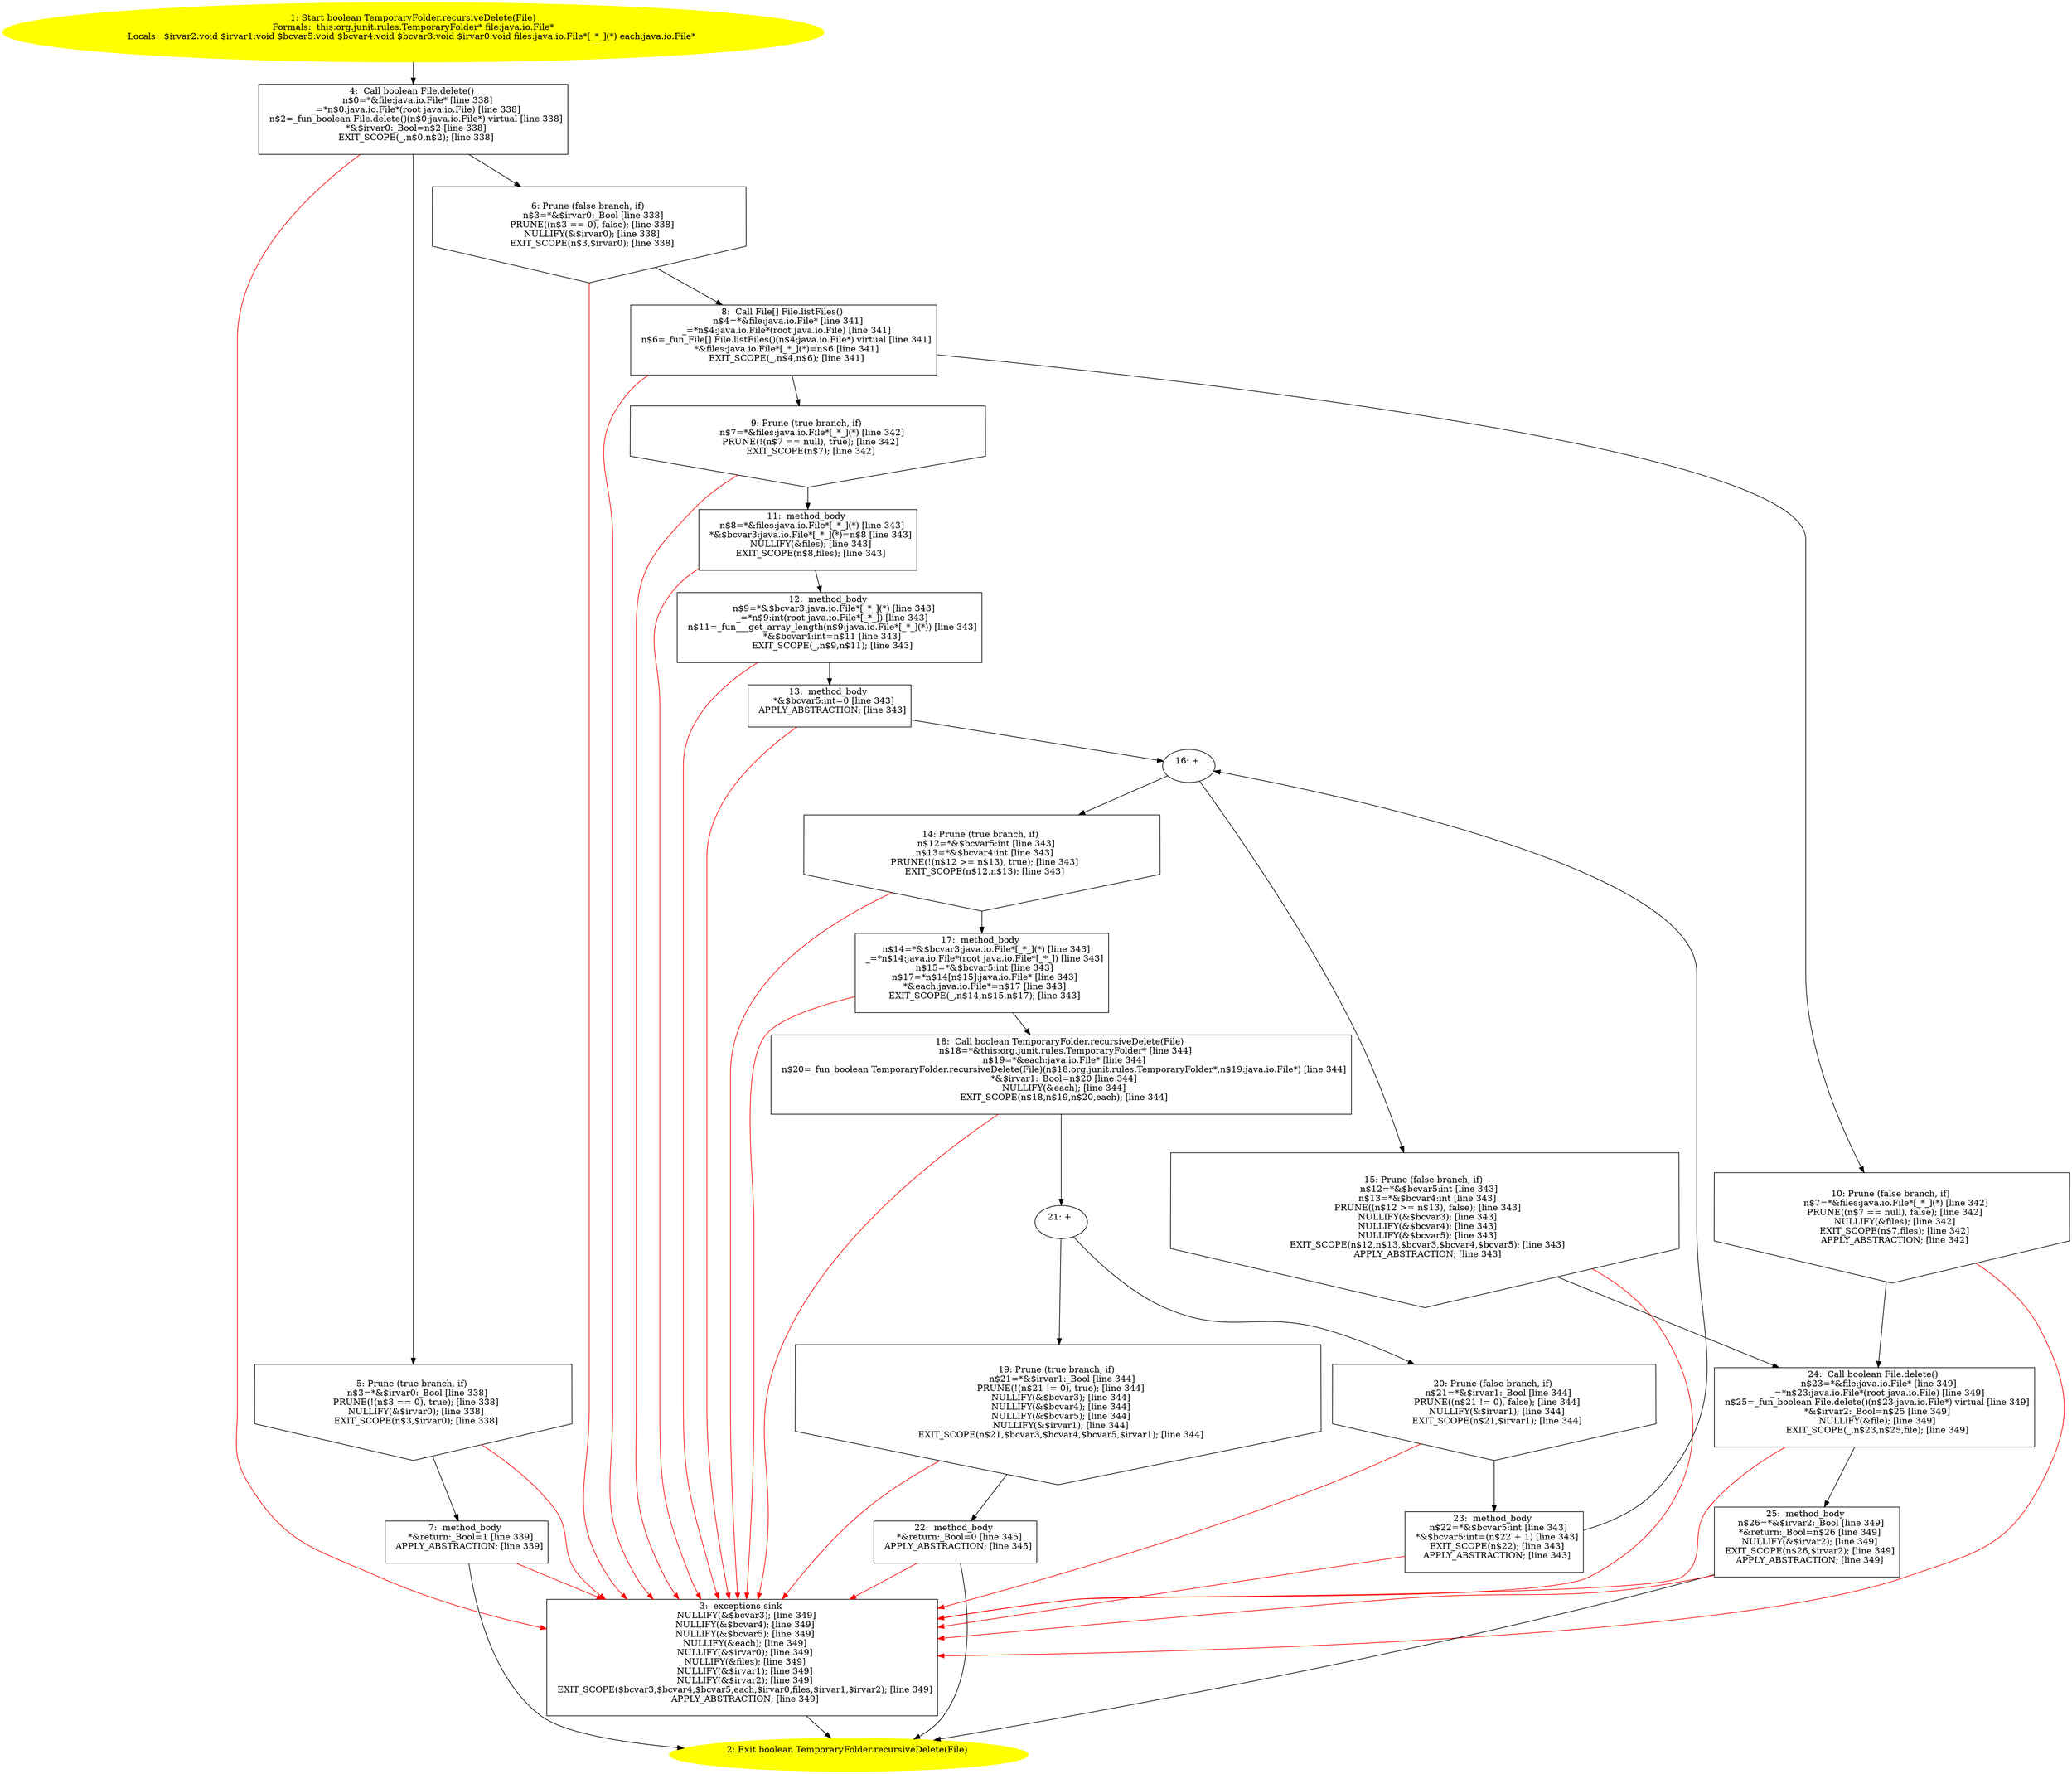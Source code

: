 /* @generated */
digraph cfg {
"org.junit.rules.TemporaryFolder.recursiveDelete(java.io.File):boolean.f738fadf7668d640d1e31ad4f80a2fe5_1" [label="1: Start boolean TemporaryFolder.recursiveDelete(File)\nFormals:  this:org.junit.rules.TemporaryFolder* file:java.io.File*\nLocals:  $irvar2:void $irvar1:void $bcvar5:void $bcvar4:void $bcvar3:void $irvar0:void files:java.io.File*[_*_](*) each:java.io.File* \n  " color=yellow style=filled]
	

	 "org.junit.rules.TemporaryFolder.recursiveDelete(java.io.File):boolean.f738fadf7668d640d1e31ad4f80a2fe5_1" -> "org.junit.rules.TemporaryFolder.recursiveDelete(java.io.File):boolean.f738fadf7668d640d1e31ad4f80a2fe5_4" ;
"org.junit.rules.TemporaryFolder.recursiveDelete(java.io.File):boolean.f738fadf7668d640d1e31ad4f80a2fe5_2" [label="2: Exit boolean TemporaryFolder.recursiveDelete(File) \n  " color=yellow style=filled]
	

"org.junit.rules.TemporaryFolder.recursiveDelete(java.io.File):boolean.f738fadf7668d640d1e31ad4f80a2fe5_3" [label="3:  exceptions sink \n   NULLIFY(&$bcvar3); [line 349]\n  NULLIFY(&$bcvar4); [line 349]\n  NULLIFY(&$bcvar5); [line 349]\n  NULLIFY(&each); [line 349]\n  NULLIFY(&$irvar0); [line 349]\n  NULLIFY(&files); [line 349]\n  NULLIFY(&$irvar1); [line 349]\n  NULLIFY(&$irvar2); [line 349]\n  EXIT_SCOPE($bcvar3,$bcvar4,$bcvar5,each,$irvar0,files,$irvar1,$irvar2); [line 349]\n  APPLY_ABSTRACTION; [line 349]\n " shape="box"]
	

	 "org.junit.rules.TemporaryFolder.recursiveDelete(java.io.File):boolean.f738fadf7668d640d1e31ad4f80a2fe5_3" -> "org.junit.rules.TemporaryFolder.recursiveDelete(java.io.File):boolean.f738fadf7668d640d1e31ad4f80a2fe5_2" ;
"org.junit.rules.TemporaryFolder.recursiveDelete(java.io.File):boolean.f738fadf7668d640d1e31ad4f80a2fe5_4" [label="4:  Call boolean File.delete() \n   n$0=*&file:java.io.File* [line 338]\n  _=*n$0:java.io.File*(root java.io.File) [line 338]\n  n$2=_fun_boolean File.delete()(n$0:java.io.File*) virtual [line 338]\n  *&$irvar0:_Bool=n$2 [line 338]\n  EXIT_SCOPE(_,n$0,n$2); [line 338]\n " shape="box"]
	

	 "org.junit.rules.TemporaryFolder.recursiveDelete(java.io.File):boolean.f738fadf7668d640d1e31ad4f80a2fe5_4" -> "org.junit.rules.TemporaryFolder.recursiveDelete(java.io.File):boolean.f738fadf7668d640d1e31ad4f80a2fe5_5" ;
	 "org.junit.rules.TemporaryFolder.recursiveDelete(java.io.File):boolean.f738fadf7668d640d1e31ad4f80a2fe5_4" -> "org.junit.rules.TemporaryFolder.recursiveDelete(java.io.File):boolean.f738fadf7668d640d1e31ad4f80a2fe5_6" ;
	 "org.junit.rules.TemporaryFolder.recursiveDelete(java.io.File):boolean.f738fadf7668d640d1e31ad4f80a2fe5_4" -> "org.junit.rules.TemporaryFolder.recursiveDelete(java.io.File):boolean.f738fadf7668d640d1e31ad4f80a2fe5_3" [color="red" ];
"org.junit.rules.TemporaryFolder.recursiveDelete(java.io.File):boolean.f738fadf7668d640d1e31ad4f80a2fe5_5" [label="5: Prune (true branch, if) \n   n$3=*&$irvar0:_Bool [line 338]\n  PRUNE(!(n$3 == 0), true); [line 338]\n  NULLIFY(&$irvar0); [line 338]\n  EXIT_SCOPE(n$3,$irvar0); [line 338]\n " shape="invhouse"]
	

	 "org.junit.rules.TemporaryFolder.recursiveDelete(java.io.File):boolean.f738fadf7668d640d1e31ad4f80a2fe5_5" -> "org.junit.rules.TemporaryFolder.recursiveDelete(java.io.File):boolean.f738fadf7668d640d1e31ad4f80a2fe5_7" ;
	 "org.junit.rules.TemporaryFolder.recursiveDelete(java.io.File):boolean.f738fadf7668d640d1e31ad4f80a2fe5_5" -> "org.junit.rules.TemporaryFolder.recursiveDelete(java.io.File):boolean.f738fadf7668d640d1e31ad4f80a2fe5_3" [color="red" ];
"org.junit.rules.TemporaryFolder.recursiveDelete(java.io.File):boolean.f738fadf7668d640d1e31ad4f80a2fe5_6" [label="6: Prune (false branch, if) \n   n$3=*&$irvar0:_Bool [line 338]\n  PRUNE((n$3 == 0), false); [line 338]\n  NULLIFY(&$irvar0); [line 338]\n  EXIT_SCOPE(n$3,$irvar0); [line 338]\n " shape="invhouse"]
	

	 "org.junit.rules.TemporaryFolder.recursiveDelete(java.io.File):boolean.f738fadf7668d640d1e31ad4f80a2fe5_6" -> "org.junit.rules.TemporaryFolder.recursiveDelete(java.io.File):boolean.f738fadf7668d640d1e31ad4f80a2fe5_8" ;
	 "org.junit.rules.TemporaryFolder.recursiveDelete(java.io.File):boolean.f738fadf7668d640d1e31ad4f80a2fe5_6" -> "org.junit.rules.TemporaryFolder.recursiveDelete(java.io.File):boolean.f738fadf7668d640d1e31ad4f80a2fe5_3" [color="red" ];
"org.junit.rules.TemporaryFolder.recursiveDelete(java.io.File):boolean.f738fadf7668d640d1e31ad4f80a2fe5_7" [label="7:  method_body \n   *&return:_Bool=1 [line 339]\n  APPLY_ABSTRACTION; [line 339]\n " shape="box"]
	

	 "org.junit.rules.TemporaryFolder.recursiveDelete(java.io.File):boolean.f738fadf7668d640d1e31ad4f80a2fe5_7" -> "org.junit.rules.TemporaryFolder.recursiveDelete(java.io.File):boolean.f738fadf7668d640d1e31ad4f80a2fe5_2" ;
	 "org.junit.rules.TemporaryFolder.recursiveDelete(java.io.File):boolean.f738fadf7668d640d1e31ad4f80a2fe5_7" -> "org.junit.rules.TemporaryFolder.recursiveDelete(java.io.File):boolean.f738fadf7668d640d1e31ad4f80a2fe5_3" [color="red" ];
"org.junit.rules.TemporaryFolder.recursiveDelete(java.io.File):boolean.f738fadf7668d640d1e31ad4f80a2fe5_8" [label="8:  Call File[] File.listFiles() \n   n$4=*&file:java.io.File* [line 341]\n  _=*n$4:java.io.File*(root java.io.File) [line 341]\n  n$6=_fun_File[] File.listFiles()(n$4:java.io.File*) virtual [line 341]\n  *&files:java.io.File*[_*_](*)=n$6 [line 341]\n  EXIT_SCOPE(_,n$4,n$6); [line 341]\n " shape="box"]
	

	 "org.junit.rules.TemporaryFolder.recursiveDelete(java.io.File):boolean.f738fadf7668d640d1e31ad4f80a2fe5_8" -> "org.junit.rules.TemporaryFolder.recursiveDelete(java.io.File):boolean.f738fadf7668d640d1e31ad4f80a2fe5_9" ;
	 "org.junit.rules.TemporaryFolder.recursiveDelete(java.io.File):boolean.f738fadf7668d640d1e31ad4f80a2fe5_8" -> "org.junit.rules.TemporaryFolder.recursiveDelete(java.io.File):boolean.f738fadf7668d640d1e31ad4f80a2fe5_10" ;
	 "org.junit.rules.TemporaryFolder.recursiveDelete(java.io.File):boolean.f738fadf7668d640d1e31ad4f80a2fe5_8" -> "org.junit.rules.TemporaryFolder.recursiveDelete(java.io.File):boolean.f738fadf7668d640d1e31ad4f80a2fe5_3" [color="red" ];
"org.junit.rules.TemporaryFolder.recursiveDelete(java.io.File):boolean.f738fadf7668d640d1e31ad4f80a2fe5_9" [label="9: Prune (true branch, if) \n   n$7=*&files:java.io.File*[_*_](*) [line 342]\n  PRUNE(!(n$7 == null), true); [line 342]\n  EXIT_SCOPE(n$7); [line 342]\n " shape="invhouse"]
	

	 "org.junit.rules.TemporaryFolder.recursiveDelete(java.io.File):boolean.f738fadf7668d640d1e31ad4f80a2fe5_9" -> "org.junit.rules.TemporaryFolder.recursiveDelete(java.io.File):boolean.f738fadf7668d640d1e31ad4f80a2fe5_11" ;
	 "org.junit.rules.TemporaryFolder.recursiveDelete(java.io.File):boolean.f738fadf7668d640d1e31ad4f80a2fe5_9" -> "org.junit.rules.TemporaryFolder.recursiveDelete(java.io.File):boolean.f738fadf7668d640d1e31ad4f80a2fe5_3" [color="red" ];
"org.junit.rules.TemporaryFolder.recursiveDelete(java.io.File):boolean.f738fadf7668d640d1e31ad4f80a2fe5_10" [label="10: Prune (false branch, if) \n   n$7=*&files:java.io.File*[_*_](*) [line 342]\n  PRUNE((n$7 == null), false); [line 342]\n  NULLIFY(&files); [line 342]\n  EXIT_SCOPE(n$7,files); [line 342]\n  APPLY_ABSTRACTION; [line 342]\n " shape="invhouse"]
	

	 "org.junit.rules.TemporaryFolder.recursiveDelete(java.io.File):boolean.f738fadf7668d640d1e31ad4f80a2fe5_10" -> "org.junit.rules.TemporaryFolder.recursiveDelete(java.io.File):boolean.f738fadf7668d640d1e31ad4f80a2fe5_24" ;
	 "org.junit.rules.TemporaryFolder.recursiveDelete(java.io.File):boolean.f738fadf7668d640d1e31ad4f80a2fe5_10" -> "org.junit.rules.TemporaryFolder.recursiveDelete(java.io.File):boolean.f738fadf7668d640d1e31ad4f80a2fe5_3" [color="red" ];
"org.junit.rules.TemporaryFolder.recursiveDelete(java.io.File):boolean.f738fadf7668d640d1e31ad4f80a2fe5_11" [label="11:  method_body \n   n$8=*&files:java.io.File*[_*_](*) [line 343]\n  *&$bcvar3:java.io.File*[_*_](*)=n$8 [line 343]\n  NULLIFY(&files); [line 343]\n  EXIT_SCOPE(n$8,files); [line 343]\n " shape="box"]
	

	 "org.junit.rules.TemporaryFolder.recursiveDelete(java.io.File):boolean.f738fadf7668d640d1e31ad4f80a2fe5_11" -> "org.junit.rules.TemporaryFolder.recursiveDelete(java.io.File):boolean.f738fadf7668d640d1e31ad4f80a2fe5_12" ;
	 "org.junit.rules.TemporaryFolder.recursiveDelete(java.io.File):boolean.f738fadf7668d640d1e31ad4f80a2fe5_11" -> "org.junit.rules.TemporaryFolder.recursiveDelete(java.io.File):boolean.f738fadf7668d640d1e31ad4f80a2fe5_3" [color="red" ];
"org.junit.rules.TemporaryFolder.recursiveDelete(java.io.File):boolean.f738fadf7668d640d1e31ad4f80a2fe5_12" [label="12:  method_body \n   n$9=*&$bcvar3:java.io.File*[_*_](*) [line 343]\n  _=*n$9:int(root java.io.File*[_*_]) [line 343]\n  n$11=_fun___get_array_length(n$9:java.io.File*[_*_](*)) [line 343]\n  *&$bcvar4:int=n$11 [line 343]\n  EXIT_SCOPE(_,n$9,n$11); [line 343]\n " shape="box"]
	

	 "org.junit.rules.TemporaryFolder.recursiveDelete(java.io.File):boolean.f738fadf7668d640d1e31ad4f80a2fe5_12" -> "org.junit.rules.TemporaryFolder.recursiveDelete(java.io.File):boolean.f738fadf7668d640d1e31ad4f80a2fe5_13" ;
	 "org.junit.rules.TemporaryFolder.recursiveDelete(java.io.File):boolean.f738fadf7668d640d1e31ad4f80a2fe5_12" -> "org.junit.rules.TemporaryFolder.recursiveDelete(java.io.File):boolean.f738fadf7668d640d1e31ad4f80a2fe5_3" [color="red" ];
"org.junit.rules.TemporaryFolder.recursiveDelete(java.io.File):boolean.f738fadf7668d640d1e31ad4f80a2fe5_13" [label="13:  method_body \n   *&$bcvar5:int=0 [line 343]\n  APPLY_ABSTRACTION; [line 343]\n " shape="box"]
	

	 "org.junit.rules.TemporaryFolder.recursiveDelete(java.io.File):boolean.f738fadf7668d640d1e31ad4f80a2fe5_13" -> "org.junit.rules.TemporaryFolder.recursiveDelete(java.io.File):boolean.f738fadf7668d640d1e31ad4f80a2fe5_16" ;
	 "org.junit.rules.TemporaryFolder.recursiveDelete(java.io.File):boolean.f738fadf7668d640d1e31ad4f80a2fe5_13" -> "org.junit.rules.TemporaryFolder.recursiveDelete(java.io.File):boolean.f738fadf7668d640d1e31ad4f80a2fe5_3" [color="red" ];
"org.junit.rules.TemporaryFolder.recursiveDelete(java.io.File):boolean.f738fadf7668d640d1e31ad4f80a2fe5_14" [label="14: Prune (true branch, if) \n   n$12=*&$bcvar5:int [line 343]\n  n$13=*&$bcvar4:int [line 343]\n  PRUNE(!(n$12 >= n$13), true); [line 343]\n  EXIT_SCOPE(n$12,n$13); [line 343]\n " shape="invhouse"]
	

	 "org.junit.rules.TemporaryFolder.recursiveDelete(java.io.File):boolean.f738fadf7668d640d1e31ad4f80a2fe5_14" -> "org.junit.rules.TemporaryFolder.recursiveDelete(java.io.File):boolean.f738fadf7668d640d1e31ad4f80a2fe5_17" ;
	 "org.junit.rules.TemporaryFolder.recursiveDelete(java.io.File):boolean.f738fadf7668d640d1e31ad4f80a2fe5_14" -> "org.junit.rules.TemporaryFolder.recursiveDelete(java.io.File):boolean.f738fadf7668d640d1e31ad4f80a2fe5_3" [color="red" ];
"org.junit.rules.TemporaryFolder.recursiveDelete(java.io.File):boolean.f738fadf7668d640d1e31ad4f80a2fe5_15" [label="15: Prune (false branch, if) \n   n$12=*&$bcvar5:int [line 343]\n  n$13=*&$bcvar4:int [line 343]\n  PRUNE((n$12 >= n$13), false); [line 343]\n  NULLIFY(&$bcvar3); [line 343]\n  NULLIFY(&$bcvar4); [line 343]\n  NULLIFY(&$bcvar5); [line 343]\n  EXIT_SCOPE(n$12,n$13,$bcvar3,$bcvar4,$bcvar5); [line 343]\n  APPLY_ABSTRACTION; [line 343]\n " shape="invhouse"]
	

	 "org.junit.rules.TemporaryFolder.recursiveDelete(java.io.File):boolean.f738fadf7668d640d1e31ad4f80a2fe5_15" -> "org.junit.rules.TemporaryFolder.recursiveDelete(java.io.File):boolean.f738fadf7668d640d1e31ad4f80a2fe5_24" ;
	 "org.junit.rules.TemporaryFolder.recursiveDelete(java.io.File):boolean.f738fadf7668d640d1e31ad4f80a2fe5_15" -> "org.junit.rules.TemporaryFolder.recursiveDelete(java.io.File):boolean.f738fadf7668d640d1e31ad4f80a2fe5_3" [color="red" ];
"org.junit.rules.TemporaryFolder.recursiveDelete(java.io.File):boolean.f738fadf7668d640d1e31ad4f80a2fe5_16" [label="16: + \n  " ]
	

	 "org.junit.rules.TemporaryFolder.recursiveDelete(java.io.File):boolean.f738fadf7668d640d1e31ad4f80a2fe5_16" -> "org.junit.rules.TemporaryFolder.recursiveDelete(java.io.File):boolean.f738fadf7668d640d1e31ad4f80a2fe5_14" ;
	 "org.junit.rules.TemporaryFolder.recursiveDelete(java.io.File):boolean.f738fadf7668d640d1e31ad4f80a2fe5_16" -> "org.junit.rules.TemporaryFolder.recursiveDelete(java.io.File):boolean.f738fadf7668d640d1e31ad4f80a2fe5_15" ;
"org.junit.rules.TemporaryFolder.recursiveDelete(java.io.File):boolean.f738fadf7668d640d1e31ad4f80a2fe5_17" [label="17:  method_body \n   n$14=*&$bcvar3:java.io.File*[_*_](*) [line 343]\n  _=*n$14:java.io.File*(root java.io.File*[_*_]) [line 343]\n  n$15=*&$bcvar5:int [line 343]\n  n$17=*n$14[n$15]:java.io.File* [line 343]\n  *&each:java.io.File*=n$17 [line 343]\n  EXIT_SCOPE(_,n$14,n$15,n$17); [line 343]\n " shape="box"]
	

	 "org.junit.rules.TemporaryFolder.recursiveDelete(java.io.File):boolean.f738fadf7668d640d1e31ad4f80a2fe5_17" -> "org.junit.rules.TemporaryFolder.recursiveDelete(java.io.File):boolean.f738fadf7668d640d1e31ad4f80a2fe5_18" ;
	 "org.junit.rules.TemporaryFolder.recursiveDelete(java.io.File):boolean.f738fadf7668d640d1e31ad4f80a2fe5_17" -> "org.junit.rules.TemporaryFolder.recursiveDelete(java.io.File):boolean.f738fadf7668d640d1e31ad4f80a2fe5_3" [color="red" ];
"org.junit.rules.TemporaryFolder.recursiveDelete(java.io.File):boolean.f738fadf7668d640d1e31ad4f80a2fe5_18" [label="18:  Call boolean TemporaryFolder.recursiveDelete(File) \n   n$18=*&this:org.junit.rules.TemporaryFolder* [line 344]\n  n$19=*&each:java.io.File* [line 344]\n  n$20=_fun_boolean TemporaryFolder.recursiveDelete(File)(n$18:org.junit.rules.TemporaryFolder*,n$19:java.io.File*) [line 344]\n  *&$irvar1:_Bool=n$20 [line 344]\n  NULLIFY(&each); [line 344]\n  EXIT_SCOPE(n$18,n$19,n$20,each); [line 344]\n " shape="box"]
	

	 "org.junit.rules.TemporaryFolder.recursiveDelete(java.io.File):boolean.f738fadf7668d640d1e31ad4f80a2fe5_18" -> "org.junit.rules.TemporaryFolder.recursiveDelete(java.io.File):boolean.f738fadf7668d640d1e31ad4f80a2fe5_21" ;
	 "org.junit.rules.TemporaryFolder.recursiveDelete(java.io.File):boolean.f738fadf7668d640d1e31ad4f80a2fe5_18" -> "org.junit.rules.TemporaryFolder.recursiveDelete(java.io.File):boolean.f738fadf7668d640d1e31ad4f80a2fe5_3" [color="red" ];
"org.junit.rules.TemporaryFolder.recursiveDelete(java.io.File):boolean.f738fadf7668d640d1e31ad4f80a2fe5_19" [label="19: Prune (true branch, if) \n   n$21=*&$irvar1:_Bool [line 344]\n  PRUNE(!(n$21 != 0), true); [line 344]\n  NULLIFY(&$bcvar3); [line 344]\n  NULLIFY(&$bcvar4); [line 344]\n  NULLIFY(&$bcvar5); [line 344]\n  NULLIFY(&$irvar1); [line 344]\n  EXIT_SCOPE(n$21,$bcvar3,$bcvar4,$bcvar5,$irvar1); [line 344]\n " shape="invhouse"]
	

	 "org.junit.rules.TemporaryFolder.recursiveDelete(java.io.File):boolean.f738fadf7668d640d1e31ad4f80a2fe5_19" -> "org.junit.rules.TemporaryFolder.recursiveDelete(java.io.File):boolean.f738fadf7668d640d1e31ad4f80a2fe5_22" ;
	 "org.junit.rules.TemporaryFolder.recursiveDelete(java.io.File):boolean.f738fadf7668d640d1e31ad4f80a2fe5_19" -> "org.junit.rules.TemporaryFolder.recursiveDelete(java.io.File):boolean.f738fadf7668d640d1e31ad4f80a2fe5_3" [color="red" ];
"org.junit.rules.TemporaryFolder.recursiveDelete(java.io.File):boolean.f738fadf7668d640d1e31ad4f80a2fe5_20" [label="20: Prune (false branch, if) \n   n$21=*&$irvar1:_Bool [line 344]\n  PRUNE((n$21 != 0), false); [line 344]\n  NULLIFY(&$irvar1); [line 344]\n  EXIT_SCOPE(n$21,$irvar1); [line 344]\n " shape="invhouse"]
	

	 "org.junit.rules.TemporaryFolder.recursiveDelete(java.io.File):boolean.f738fadf7668d640d1e31ad4f80a2fe5_20" -> "org.junit.rules.TemporaryFolder.recursiveDelete(java.io.File):boolean.f738fadf7668d640d1e31ad4f80a2fe5_23" ;
	 "org.junit.rules.TemporaryFolder.recursiveDelete(java.io.File):boolean.f738fadf7668d640d1e31ad4f80a2fe5_20" -> "org.junit.rules.TemporaryFolder.recursiveDelete(java.io.File):boolean.f738fadf7668d640d1e31ad4f80a2fe5_3" [color="red" ];
"org.junit.rules.TemporaryFolder.recursiveDelete(java.io.File):boolean.f738fadf7668d640d1e31ad4f80a2fe5_21" [label="21: + \n  " ]
	

	 "org.junit.rules.TemporaryFolder.recursiveDelete(java.io.File):boolean.f738fadf7668d640d1e31ad4f80a2fe5_21" -> "org.junit.rules.TemporaryFolder.recursiveDelete(java.io.File):boolean.f738fadf7668d640d1e31ad4f80a2fe5_19" ;
	 "org.junit.rules.TemporaryFolder.recursiveDelete(java.io.File):boolean.f738fadf7668d640d1e31ad4f80a2fe5_21" -> "org.junit.rules.TemporaryFolder.recursiveDelete(java.io.File):boolean.f738fadf7668d640d1e31ad4f80a2fe5_20" ;
"org.junit.rules.TemporaryFolder.recursiveDelete(java.io.File):boolean.f738fadf7668d640d1e31ad4f80a2fe5_22" [label="22:  method_body \n   *&return:_Bool=0 [line 345]\n  APPLY_ABSTRACTION; [line 345]\n " shape="box"]
	

	 "org.junit.rules.TemporaryFolder.recursiveDelete(java.io.File):boolean.f738fadf7668d640d1e31ad4f80a2fe5_22" -> "org.junit.rules.TemporaryFolder.recursiveDelete(java.io.File):boolean.f738fadf7668d640d1e31ad4f80a2fe5_2" ;
	 "org.junit.rules.TemporaryFolder.recursiveDelete(java.io.File):boolean.f738fadf7668d640d1e31ad4f80a2fe5_22" -> "org.junit.rules.TemporaryFolder.recursiveDelete(java.io.File):boolean.f738fadf7668d640d1e31ad4f80a2fe5_3" [color="red" ];
"org.junit.rules.TemporaryFolder.recursiveDelete(java.io.File):boolean.f738fadf7668d640d1e31ad4f80a2fe5_23" [label="23:  method_body \n   n$22=*&$bcvar5:int [line 343]\n  *&$bcvar5:int=(n$22 + 1) [line 343]\n  EXIT_SCOPE(n$22); [line 343]\n  APPLY_ABSTRACTION; [line 343]\n " shape="box"]
	

	 "org.junit.rules.TemporaryFolder.recursiveDelete(java.io.File):boolean.f738fadf7668d640d1e31ad4f80a2fe5_23" -> "org.junit.rules.TemporaryFolder.recursiveDelete(java.io.File):boolean.f738fadf7668d640d1e31ad4f80a2fe5_16" ;
	 "org.junit.rules.TemporaryFolder.recursiveDelete(java.io.File):boolean.f738fadf7668d640d1e31ad4f80a2fe5_23" -> "org.junit.rules.TemporaryFolder.recursiveDelete(java.io.File):boolean.f738fadf7668d640d1e31ad4f80a2fe5_3" [color="red" ];
"org.junit.rules.TemporaryFolder.recursiveDelete(java.io.File):boolean.f738fadf7668d640d1e31ad4f80a2fe5_24" [label="24:  Call boolean File.delete() \n   n$23=*&file:java.io.File* [line 349]\n  _=*n$23:java.io.File*(root java.io.File) [line 349]\n  n$25=_fun_boolean File.delete()(n$23:java.io.File*) virtual [line 349]\n  *&$irvar2:_Bool=n$25 [line 349]\n  NULLIFY(&file); [line 349]\n  EXIT_SCOPE(_,n$23,n$25,file); [line 349]\n " shape="box"]
	

	 "org.junit.rules.TemporaryFolder.recursiveDelete(java.io.File):boolean.f738fadf7668d640d1e31ad4f80a2fe5_24" -> "org.junit.rules.TemporaryFolder.recursiveDelete(java.io.File):boolean.f738fadf7668d640d1e31ad4f80a2fe5_25" ;
	 "org.junit.rules.TemporaryFolder.recursiveDelete(java.io.File):boolean.f738fadf7668d640d1e31ad4f80a2fe5_24" -> "org.junit.rules.TemporaryFolder.recursiveDelete(java.io.File):boolean.f738fadf7668d640d1e31ad4f80a2fe5_3" [color="red" ];
"org.junit.rules.TemporaryFolder.recursiveDelete(java.io.File):boolean.f738fadf7668d640d1e31ad4f80a2fe5_25" [label="25:  method_body \n   n$26=*&$irvar2:_Bool [line 349]\n  *&return:_Bool=n$26 [line 349]\n  NULLIFY(&$irvar2); [line 349]\n  EXIT_SCOPE(n$26,$irvar2); [line 349]\n  APPLY_ABSTRACTION; [line 349]\n " shape="box"]
	

	 "org.junit.rules.TemporaryFolder.recursiveDelete(java.io.File):boolean.f738fadf7668d640d1e31ad4f80a2fe5_25" -> "org.junit.rules.TemporaryFolder.recursiveDelete(java.io.File):boolean.f738fadf7668d640d1e31ad4f80a2fe5_2" ;
	 "org.junit.rules.TemporaryFolder.recursiveDelete(java.io.File):boolean.f738fadf7668d640d1e31ad4f80a2fe5_25" -> "org.junit.rules.TemporaryFolder.recursiveDelete(java.io.File):boolean.f738fadf7668d640d1e31ad4f80a2fe5_3" [color="red" ];
}
